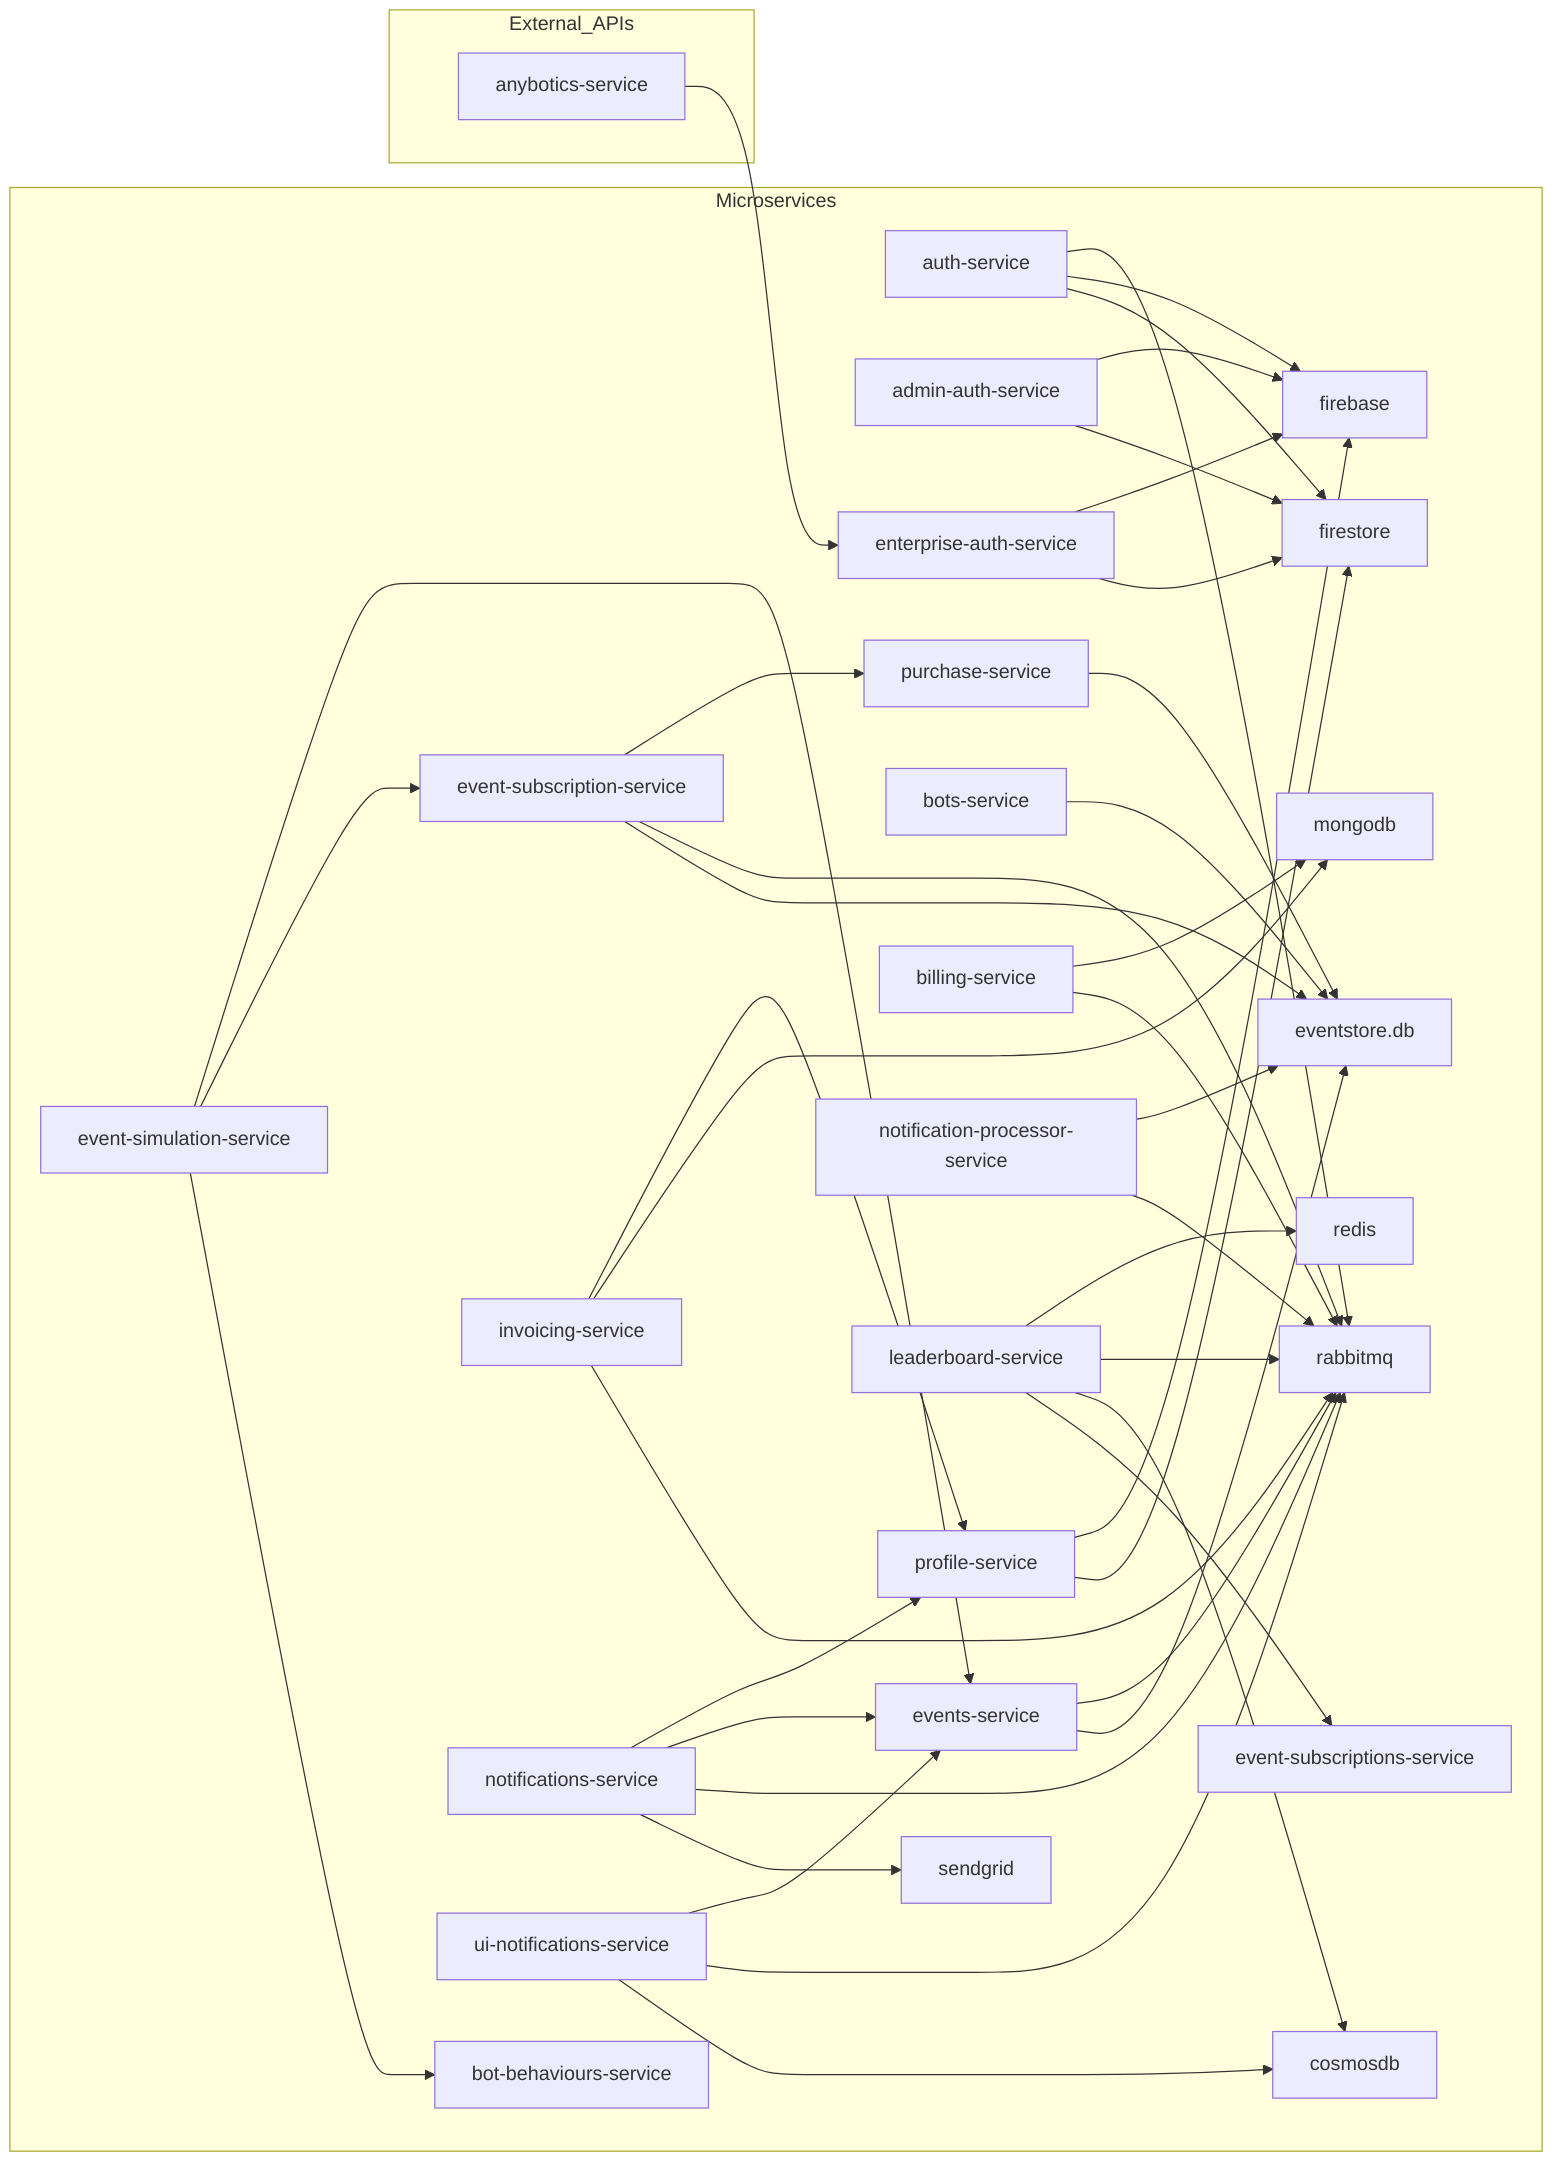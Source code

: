 graph LR
  subgraph Microservices
    auth-service --> rabbitmq
    auth-service --> firebase
    auth-service --> firestore
    admin-auth-service --> firebase
    admin-auth-service --> firestore
    enterprise-auth-service --> firebase
    enterprise-auth-service --> firestore
    profile-service --> firebase
    profile-service --> firestore
    bots-service --> eventstore.db
    events-service --> rabbitmq
    events-service --> eventstore.db
    event-subscription-service --> purchase-service
    event-subscription-service --> rabbitmq
    event-subscription-service --> eventstore.db
    event-simulation-service --> events-service
    event-simulation-service --> event-subscription-service
    event-simulation-service --> bot-behaviours-service
    purchase-service --> eventstore.db
    billing-service --> mongodb
    billing-service --> rabbitmq
    invoicing-service --> profile-service
    invoicing-service --> mongodb
    invoicing-service --> rabbitmq
    notifications-service --> profile-service
    notifications-service --> events-service
    notifications-service --> rabbitmq
    notifications-service --> sendgrid
    ui-notifications-service --> events-service
    ui-notifications-service --> rabbitmq
    ui-notifications-service --> cosmosdb
    notification-processor-service --> eventstore.db
    notification-processor-service --> rabbitmq
    leaderboard-service --> redis
    leaderboard-service --> rabbitmq
    leaderboard-service --> cosmosdb
    leaderboard-service --> event-subscriptions-service
  end

  subgraph External_APIs
    anybotics-service --> enterprise-auth-service
  end